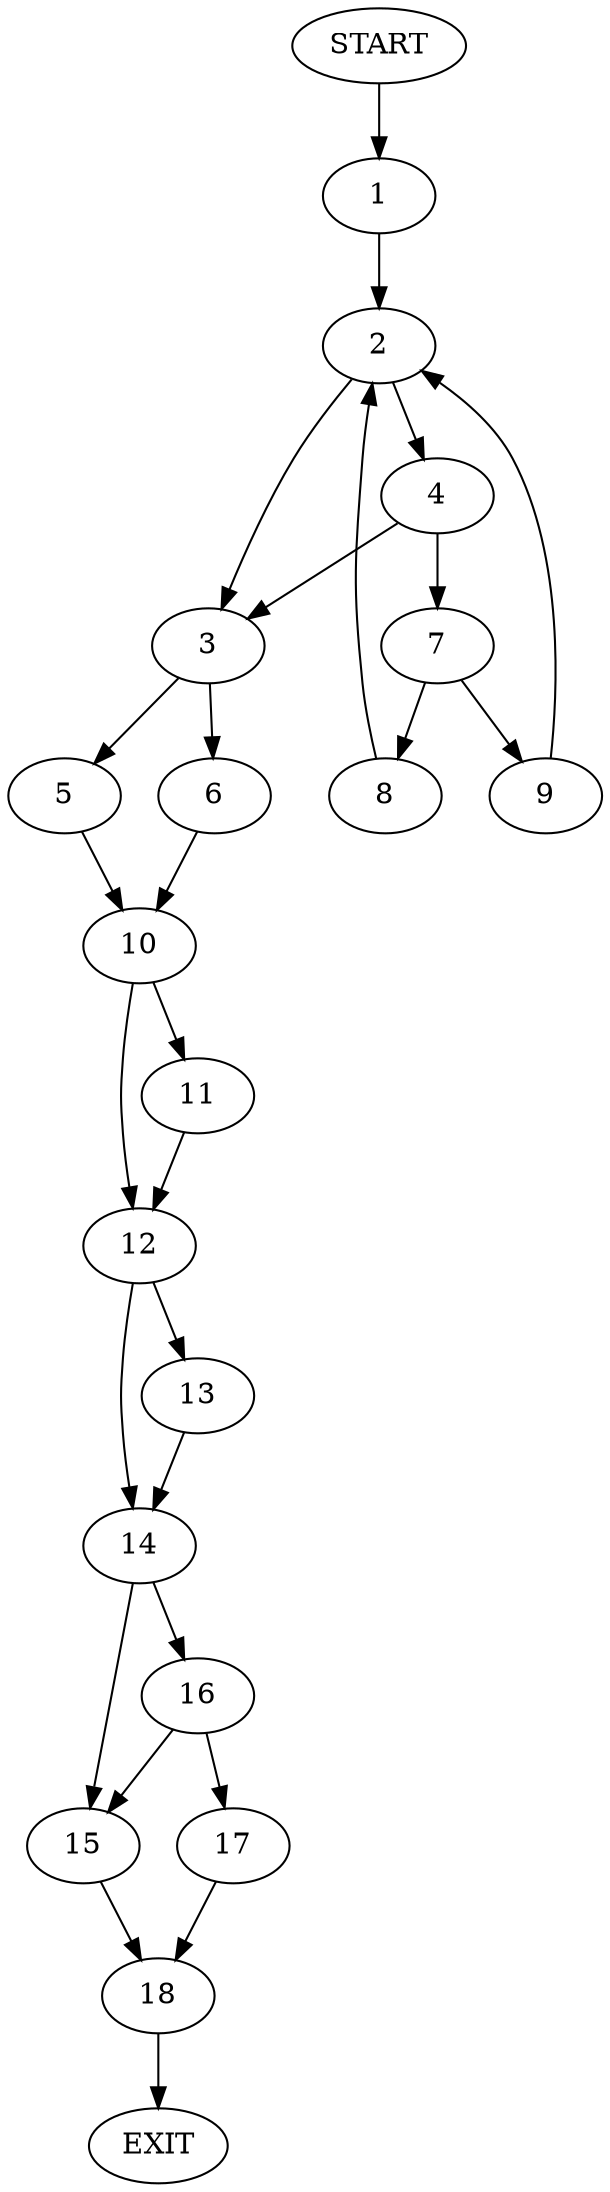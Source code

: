 digraph {
0 [label="START"]
19 [label="EXIT"]
0 -> 1
1 -> 2
2 -> 3
2 -> 4
3 -> 5
3 -> 6
4 -> 3
4 -> 7
7 -> 8
7 -> 9
6 -> 10
5 -> 10
10 -> 11
10 -> 12
12 -> 13
12 -> 14
11 -> 12
14 -> 15
14 -> 16
13 -> 14
16 -> 15
16 -> 17
15 -> 18
17 -> 18
18 -> 19
8 -> 2
9 -> 2
}

